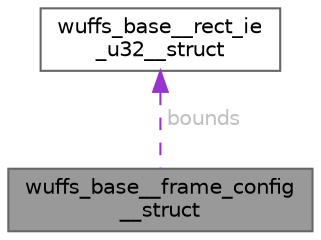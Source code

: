 digraph "wuffs_base__frame_config__struct"
{
 // LATEX_PDF_SIZE
  bgcolor="transparent";
  edge [fontname=Helvetica,fontsize=10,labelfontname=Helvetica,labelfontsize=10];
  node [fontname=Helvetica,fontsize=10,shape=box,height=0.2,width=0.4];
  Node1 [id="Node000001",label="wuffs_base__frame_config\l__struct",height=0.2,width=0.4,color="gray40", fillcolor="grey60", style="filled", fontcolor="black",tooltip=" "];
  Node2 -> Node1 [id="edge2_Node000001_Node000002",dir="back",color="darkorchid3",style="dashed",tooltip=" ",label=" bounds",fontcolor="grey" ];
  Node2 [id="Node000002",label="wuffs_base__rect_ie\l_u32__struct",height=0.2,width=0.4,color="gray40", fillcolor="white", style="filled",URL="$structwuffs__base____rect__ie__u32____struct.html",tooltip=" "];
}
